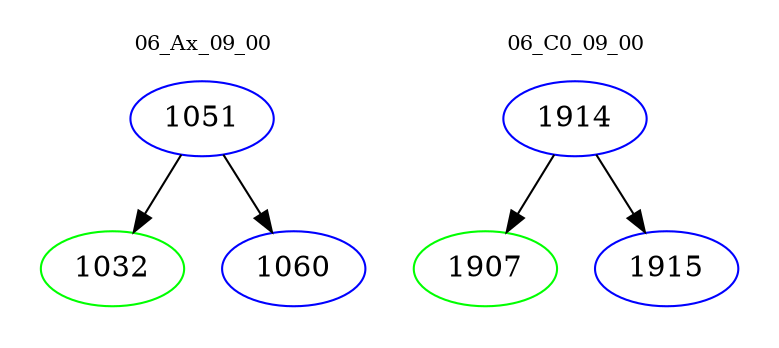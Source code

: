 digraph{
subgraph cluster_0 {
color = white
label = "06_Ax_09_00";
fontsize=10;
T0_1051 [label="1051", color="blue"]
T0_1051 -> T0_1032 [color="black"]
T0_1032 [label="1032", color="green"]
T0_1051 -> T0_1060 [color="black"]
T0_1060 [label="1060", color="blue"]
}
subgraph cluster_1 {
color = white
label = "06_C0_09_00";
fontsize=10;
T1_1914 [label="1914", color="blue"]
T1_1914 -> T1_1907 [color="black"]
T1_1907 [label="1907", color="green"]
T1_1914 -> T1_1915 [color="black"]
T1_1915 [label="1915", color="blue"]
}
}
